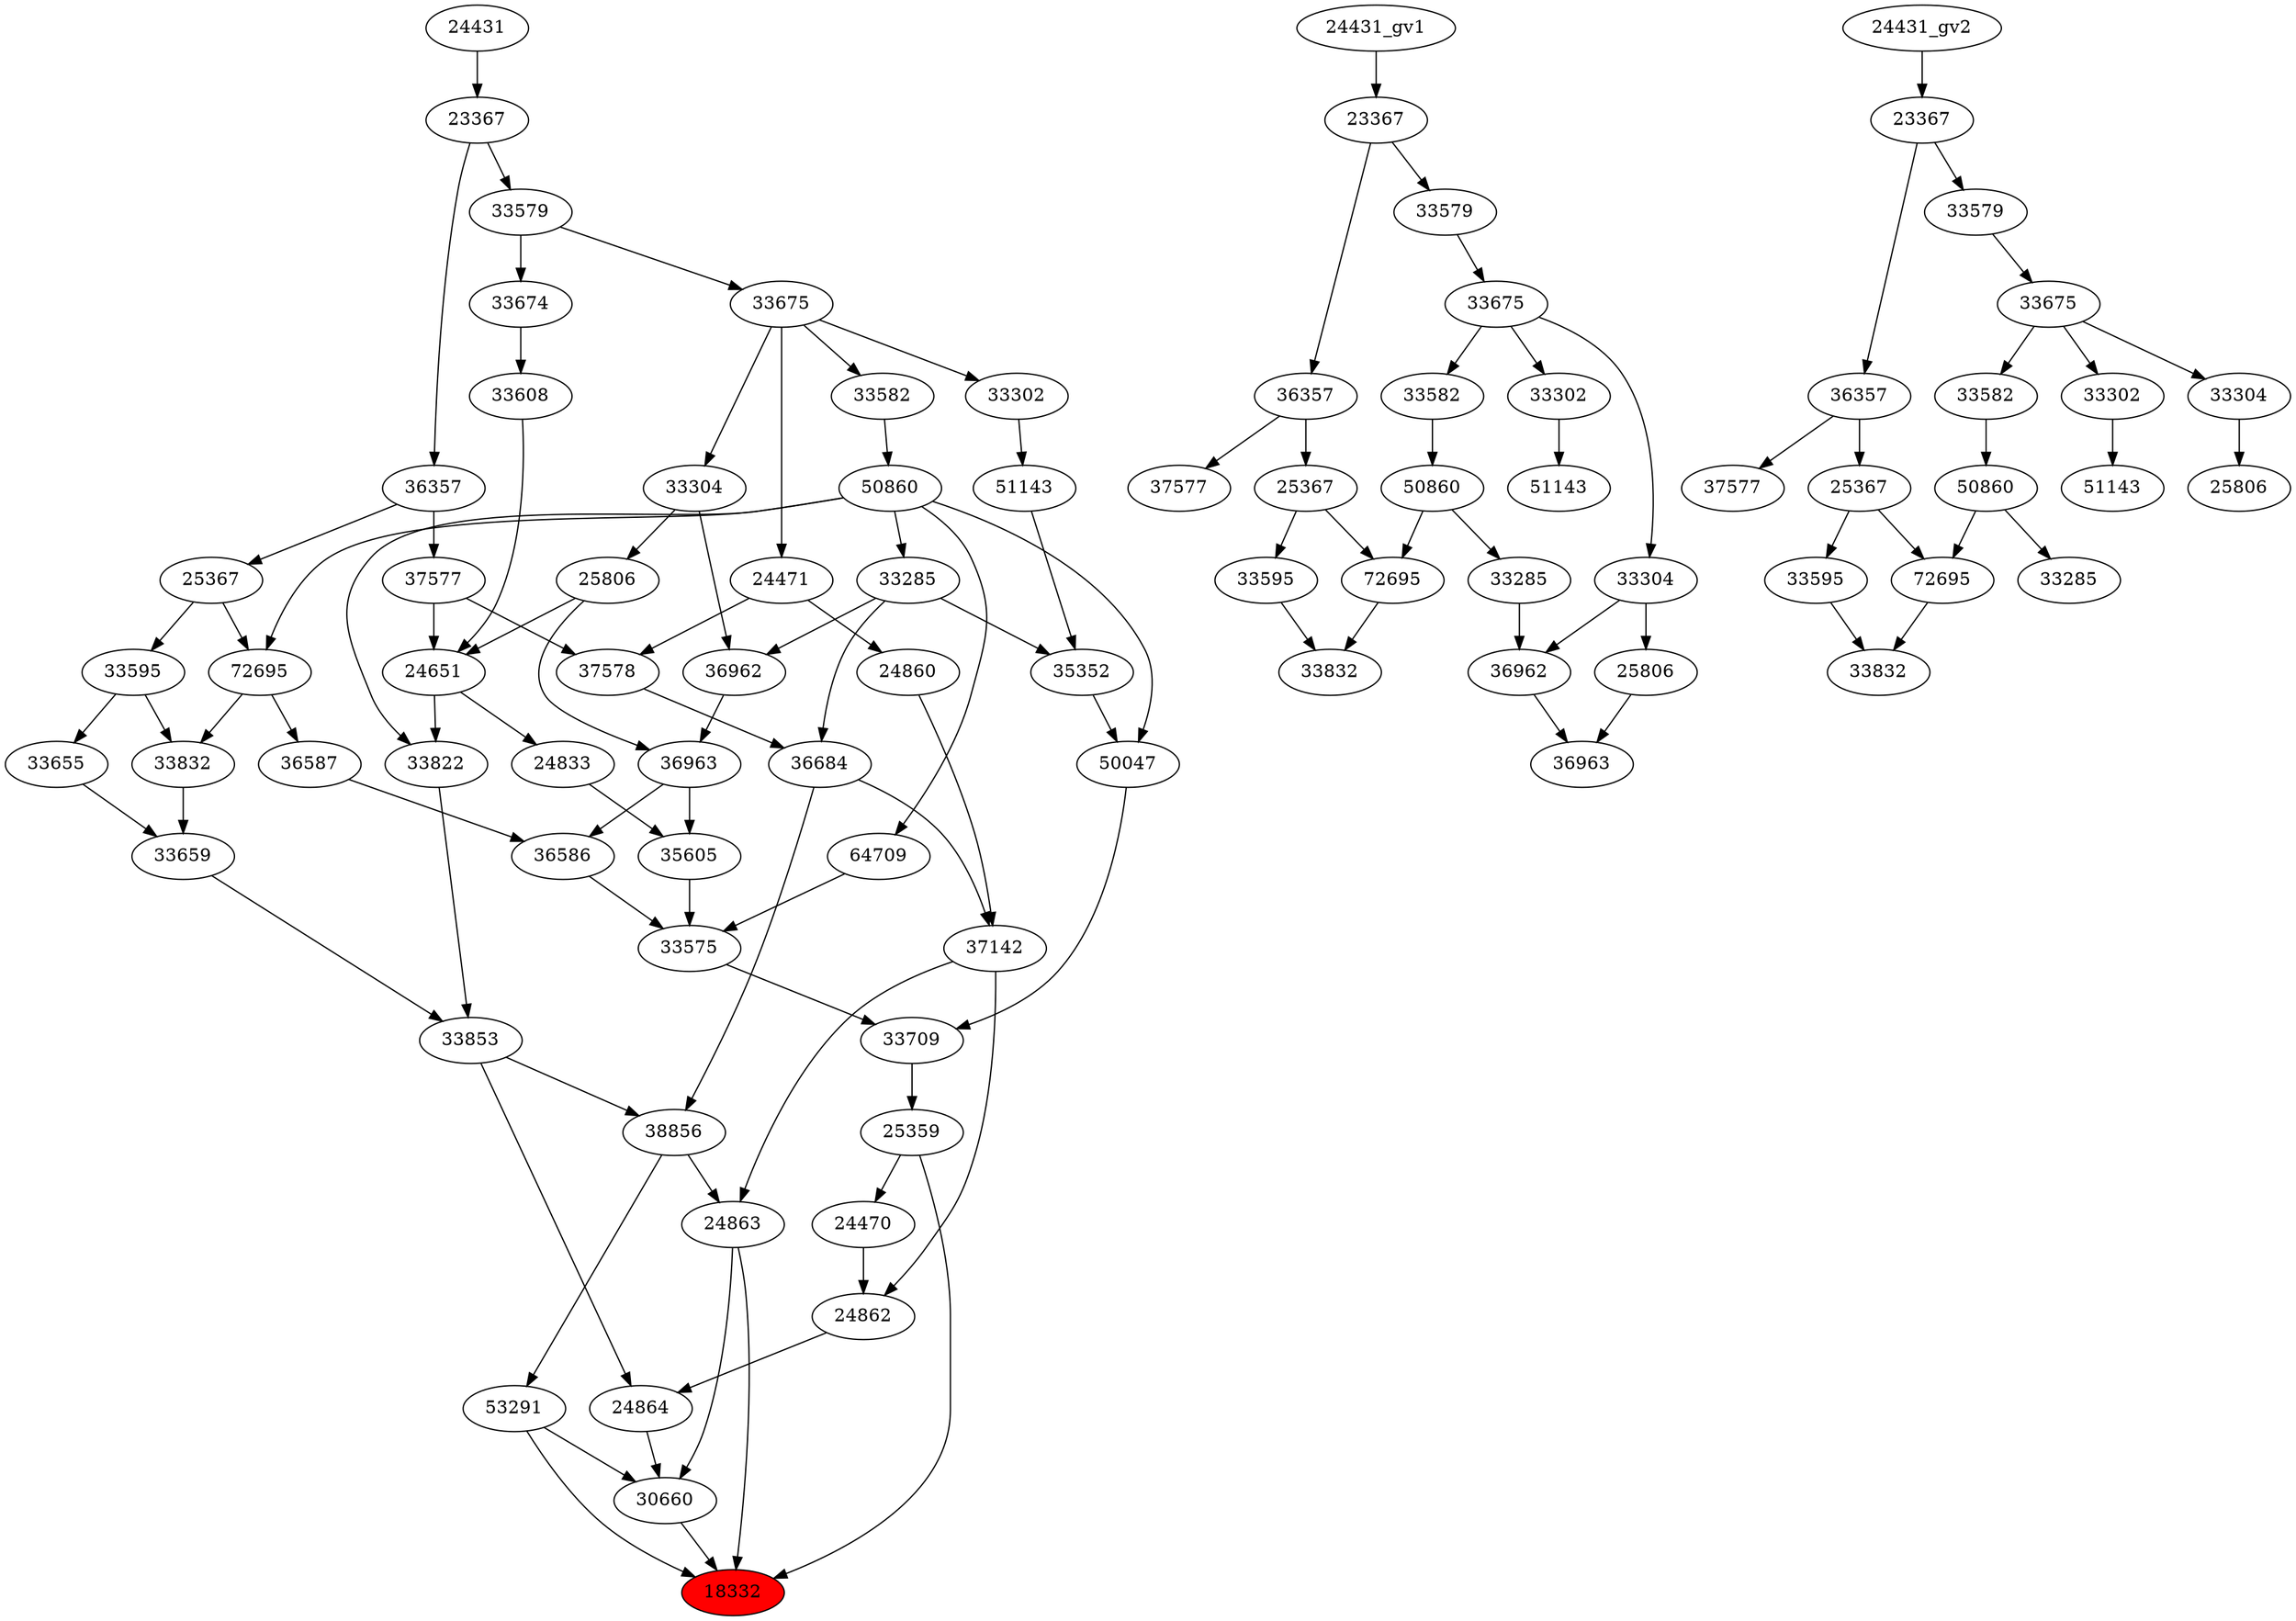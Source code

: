 strict digraph root {
	node [label="\N"];
	{
		node [fillcolor="",
			label="\N",
			style=""
		];
		18332		 [fillcolor=red,
			label=18332,
			style=filled];
		30660		 [label=30660];
		30660 -> 18332;
		24863		 [label=24863];
		24863 -> 18332;
		24863 -> 30660;
		53291		 [label=53291];
		53291 -> 18332;
		53291 -> 30660;
		25359		 [label=25359];
		25359 -> 18332;
		24470		 [label=24470];
		25359 -> 24470;
		24864		 [label=24864];
		24864 -> 30660;
		38856		 [label=38856];
		38856 -> 24863;
		38856 -> 53291;
		37142		 [label=37142];
		37142 -> 24863;
		24862		 [label=24862];
		37142 -> 24862;
		33709		 [label=33709];
		33709 -> 25359;
		24862 -> 24864;
		33853		 [label=33853];
		33853 -> 24864;
		33853 -> 38856;
		36684		 [label=36684];
		36684 -> 38856;
		36684 -> 37142;
		24860		 [label=24860];
		24860 -> 37142;
		50047		 [label=50047];
		50047 -> 33709;
		33575		 [label=33575];
		33575 -> 33709;
		24470 -> 24862;
		33659		 [label=33659];
		33659 -> 33853;
		33822		 [label=33822];
		33822 -> 33853;
		33285		 [label=33285];
		33285 -> 36684;
		35352		 [label=35352];
		33285 -> 35352;
		36962		 [label=36962];
		33285 -> 36962;
		37578		 [label=37578];
		37578 -> 36684;
		24471		 [label=24471];
		24471 -> 24860;
		24471 -> 37578;
		35352 -> 50047;
		50860		 [label=50860];
		50860 -> 50047;
		50860 -> 33822;
		50860 -> 33285;
		64709		 [label=64709];
		50860 -> 64709;
		72695		 [label=72695];
		50860 -> 72695;
		36586		 [label=36586];
		36586 -> 33575;
		35605		 [label=35605];
		35605 -> 33575;
		64709 -> 33575;
		33655		 [label=33655];
		33655 -> 33659;
		33832		 [label=33832];
		33832 -> 33659;
		24651		 [label=24651];
		24651 -> 33822;
		24833		 [label=24833];
		24651 -> 24833;
		37577		 [label=37577];
		37577 -> 37578;
		37577 -> 24651;
		33675		 [label=33675];
		33675 -> 24471;
		33582		 [label=33582];
		33675 -> 33582;
		33302		 [label=33302];
		33675 -> 33302;
		33304		 [label=33304];
		33675 -> 33304;
		51143		 [label=51143];
		51143 -> 35352;
		33582 -> 50860;
		36587		 [label=36587];
		36587 -> 36586;
		36963		 [label=36963];
		36963 -> 36586;
		36963 -> 35605;
		24833 -> 35605;
		33595		 [label=33595];
		33595 -> 33655;
		33595 -> 33832;
		72695 -> 33832;
		72695 -> 36587;
		25806		 [label=25806];
		25806 -> 24651;
		25806 -> 36963;
		33608		 [label=33608];
		33608 -> 24651;
		36357		 [label=36357];
		36357 -> 37577;
		25367		 [label=25367];
		36357 -> 25367;
		33579		 [label=33579];
		33579 -> 33675;
		33674		 [label=33674];
		33579 -> 33674;
		33302 -> 51143;
		36962 -> 36963;
		25367 -> 33595;
		25367 -> 72695;
		33304 -> 25806;
		33304 -> 36962;
		33674 -> 33608;
		23367		 [label=23367];
		23367 -> 36357;
		23367 -> 33579;
		24431		 [label=24431];
		24431 -> 23367;
	}
	{
		node [label="\N"];
		"33285_gv1"		 [label=33285];
		"36962_gv1"		 [label=36962];
		"33285_gv1" -> "36962_gv1";
		"50860_gv1"		 [label=50860];
		"50860_gv1" -> "33285_gv1";
		"72695_gv1"		 [label=72695];
		"50860_gv1" -> "72695_gv1";
		"33582_gv1"		 [label=33582];
		"33582_gv1" -> "50860_gv1";
		"33832_gv1"		 [label=33832];
		"72695_gv1" -> "33832_gv1";
		"33595_gv1"		 [label=33595];
		"33595_gv1" -> "33832_gv1";
		"37577_gv1"		 [label=37577];
		"36357_gv1"		 [label=36357];
		"36357_gv1" -> "37577_gv1";
		"25367_gv1"		 [label=25367];
		"36357_gv1" -> "25367_gv1";
		"33675_gv1"		 [label=33675];
		"33675_gv1" -> "33582_gv1";
		"33302_gv1"		 [label=33302];
		"33675_gv1" -> "33302_gv1";
		"33304_gv1"		 [label=33304];
		"33675_gv1" -> "33304_gv1";
		"33579_gv1"		 [label=33579];
		"33579_gv1" -> "33675_gv1";
		"51143_gv1"		 [label=51143];
		"33302_gv1" -> "51143_gv1";
		"36963_gv1"		 [label=36963];
		"36962_gv1" -> "36963_gv1";
		"25806_gv1"		 [label=25806];
		"25806_gv1" -> "36963_gv1";
		"25367_gv1" -> "72695_gv1";
		"25367_gv1" -> "33595_gv1";
		"33304_gv1" -> "36962_gv1";
		"33304_gv1" -> "25806_gv1";
		"23367_gv1"		 [label=23367];
		"23367_gv1" -> "36357_gv1";
		"23367_gv1" -> "33579_gv1";
		"24431_gv1" -> "23367_gv1";
	}
	{
		node [label="\N"];
		"33285_gv2"		 [label=33285];
		"50860_gv2"		 [label=50860];
		"50860_gv2" -> "33285_gv2";
		"72695_gv2"		 [label=72695];
		"50860_gv2" -> "72695_gv2";
		"33582_gv2"		 [label=33582];
		"33582_gv2" -> "50860_gv2";
		"33302_gv2"		 [label=33302];
		"51143_gv2"		 [label=51143];
		"33302_gv2" -> "51143_gv2";
		"33675_gv2"		 [label=33675];
		"33675_gv2" -> "33582_gv2";
		"33675_gv2" -> "33302_gv2";
		"33304_gv2"		 [label=33304];
		"33675_gv2" -> "33304_gv2";
		"33832_gv2"		 [label=33832];
		"72695_gv2" -> "33832_gv2";
		"33595_gv2"		 [label=33595];
		"33595_gv2" -> "33832_gv2";
		"37577_gv2"		 [label=37577];
		"36357_gv2"		 [label=36357];
		"36357_gv2" -> "37577_gv2";
		"25367_gv2"		 [label=25367];
		"36357_gv2" -> "25367_gv2";
		"33579_gv2"		 [label=33579];
		"33579_gv2" -> "33675_gv2";
		"25367_gv2" -> "72695_gv2";
		"25367_gv2" -> "33595_gv2";
		"25806_gv2"		 [label=25806];
		"33304_gv2" -> "25806_gv2";
		"23367_gv2"		 [label=23367];
		"23367_gv2" -> "36357_gv2";
		"23367_gv2" -> "33579_gv2";
		"24431_gv2" -> "23367_gv2";
	}
}
